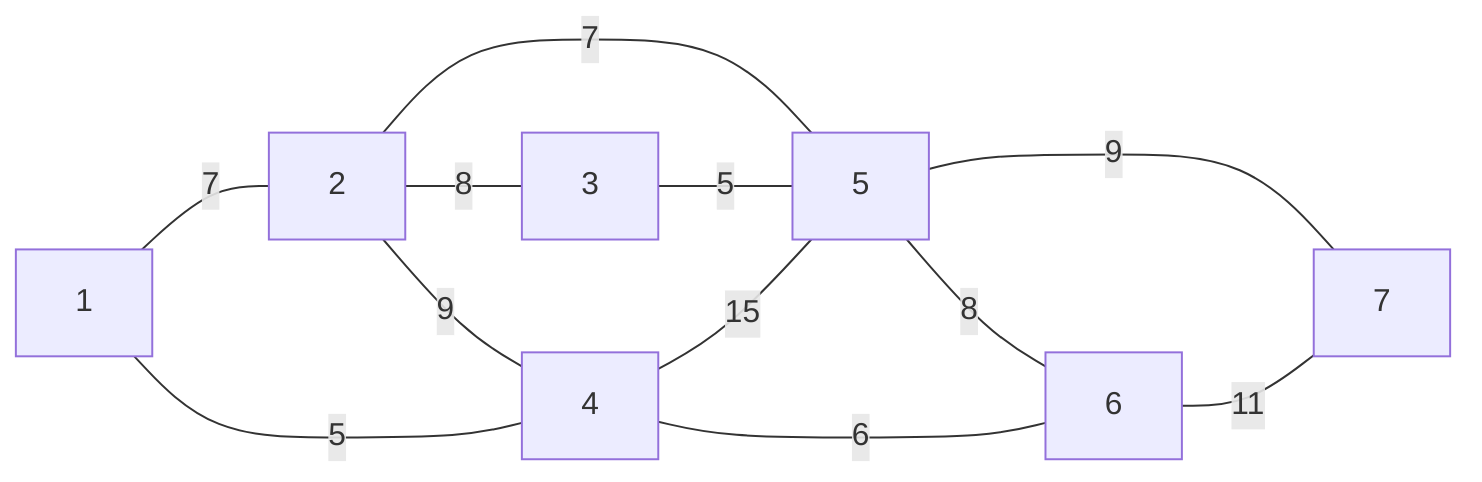 graph LR
1 ---|7| 2
2 ---|9| 4
1 ---|5| 4
2 ---|8| 3
2 ---|7| 5
3 ---|5| 5
5 ---|8| 6
4 ---|6| 6
4 ---|15| 5
5 ---|9| 7
6 ---|11| 7